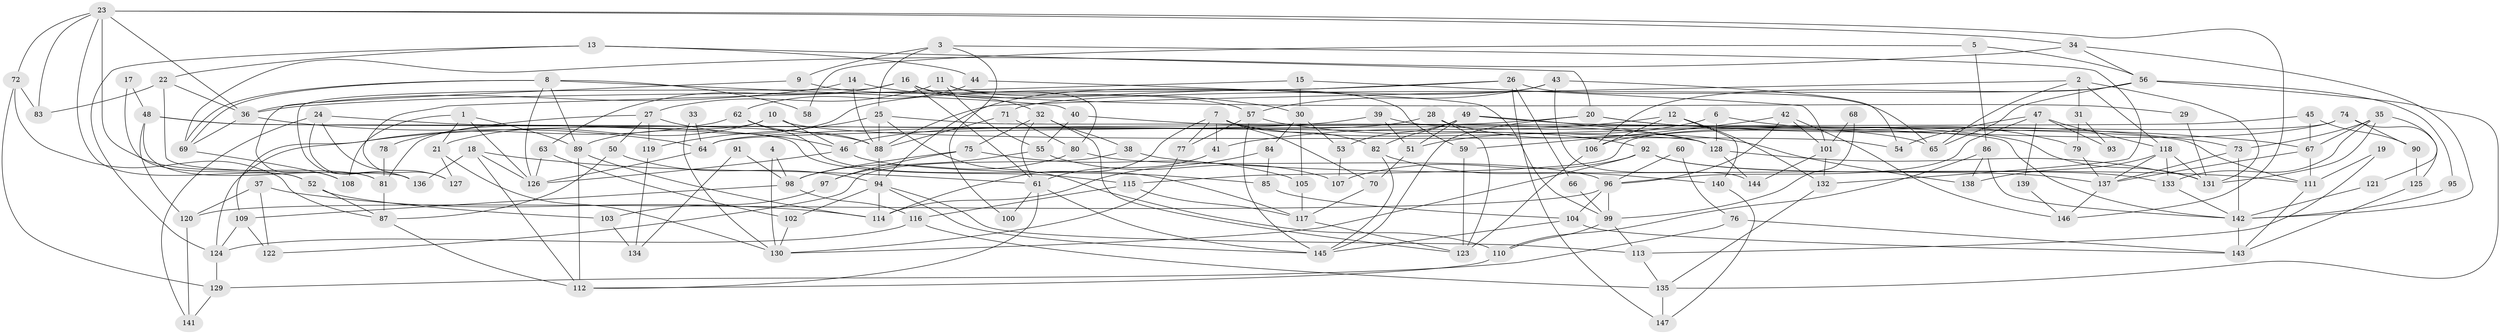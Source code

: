 // coarse degree distribution, {4: 0.1414141414141414, 6: 0.16161616161616163, 5: 0.1717171717171717, 9: 0.050505050505050504, 7: 0.09090909090909091, 3: 0.20202020202020202, 8: 0.050505050505050504, 11: 0.010101010101010102, 10: 0.010101010101010102, 2: 0.1111111111111111}
// Generated by graph-tools (version 1.1) at 2025/52/02/27/25 19:52:09]
// undirected, 147 vertices, 294 edges
graph export_dot {
graph [start="1"]
  node [color=gray90,style=filled];
  1;
  2;
  3;
  4;
  5;
  6;
  7;
  8;
  9;
  10;
  11;
  12;
  13;
  14;
  15;
  16;
  17;
  18;
  19;
  20;
  21;
  22;
  23;
  24;
  25;
  26;
  27;
  28;
  29;
  30;
  31;
  32;
  33;
  34;
  35;
  36;
  37;
  38;
  39;
  40;
  41;
  42;
  43;
  44;
  45;
  46;
  47;
  48;
  49;
  50;
  51;
  52;
  53;
  54;
  55;
  56;
  57;
  58;
  59;
  60;
  61;
  62;
  63;
  64;
  65;
  66;
  67;
  68;
  69;
  70;
  71;
  72;
  73;
  74;
  75;
  76;
  77;
  78;
  79;
  80;
  81;
  82;
  83;
  84;
  85;
  86;
  87;
  88;
  89;
  90;
  91;
  92;
  93;
  94;
  95;
  96;
  97;
  98;
  99;
  100;
  101;
  102;
  103;
  104;
  105;
  106;
  107;
  108;
  109;
  110;
  111;
  112;
  113;
  114;
  115;
  116;
  117;
  118;
  119;
  120;
  121;
  122;
  123;
  124;
  125;
  126;
  127;
  128;
  129;
  130;
  131;
  132;
  133;
  134;
  135;
  136;
  137;
  138;
  139;
  140;
  141;
  142;
  143;
  144;
  145;
  146;
  147;
  1 -- 89;
  1 -- 108;
  1 -- 21;
  1 -- 126;
  2 -- 65;
  2 -- 88;
  2 -- 31;
  2 -- 118;
  2 -- 131;
  3 -- 25;
  3 -- 132;
  3 -- 9;
  3 -- 100;
  4 -- 98;
  4 -- 130;
  5 -- 86;
  5 -- 56;
  5 -- 58;
  6 -- 128;
  6 -- 51;
  6 -- 79;
  7 -- 77;
  7 -- 114;
  7 -- 41;
  7 -- 65;
  7 -- 70;
  7 -- 82;
  8 -- 69;
  8 -- 69;
  8 -- 126;
  8 -- 40;
  8 -- 58;
  8 -- 89;
  9 -- 57;
  9 -- 108;
  10 -- 54;
  10 -- 46;
  10 -- 21;
  10 -- 81;
  11 -- 80;
  11 -- 59;
  11 -- 27;
  11 -- 55;
  12 -- 41;
  12 -- 140;
  12 -- 106;
  12 -- 132;
  13 -- 44;
  13 -- 22;
  13 -- 20;
  13 -- 124;
  14 -- 36;
  14 -- 88;
  14 -- 30;
  15 -- 30;
  15 -- 127;
  15 -- 101;
  16 -- 136;
  16 -- 61;
  16 -- 29;
  16 -- 32;
  16 -- 63;
  17 -- 52;
  17 -- 48;
  18 -- 126;
  18 -- 61;
  18 -- 112;
  18 -- 136;
  19 -- 113;
  19 -- 111;
  20 -- 145;
  20 -- 64;
  20 -- 67;
  20 -- 73;
  21 -- 127;
  21 -- 130;
  22 -- 83;
  22 -- 36;
  22 -- 136;
  23 -- 36;
  23 -- 34;
  23 -- 52;
  23 -- 72;
  23 -- 81;
  23 -- 83;
  23 -- 146;
  24 -- 136;
  24 -- 88;
  24 -- 127;
  24 -- 141;
  25 -- 142;
  25 -- 110;
  25 -- 88;
  25 -- 119;
  26 -- 89;
  26 -- 36;
  26 -- 65;
  26 -- 66;
  26 -- 147;
  27 -- 46;
  27 -- 50;
  27 -- 78;
  27 -- 119;
  28 -- 138;
  28 -- 123;
  28 -- 46;
  29 -- 131;
  30 -- 84;
  30 -- 53;
  30 -- 105;
  31 -- 79;
  31 -- 93;
  32 -- 75;
  32 -- 38;
  32 -- 61;
  32 -- 123;
  33 -- 130;
  33 -- 64;
  34 -- 56;
  34 -- 142;
  34 -- 69;
  35 -- 131;
  35 -- 73;
  35 -- 67;
  35 -- 121;
  35 -- 133;
  36 -- 64;
  36 -- 69;
  37 -- 114;
  37 -- 120;
  37 -- 122;
  38 -- 111;
  38 -- 122;
  39 -- 131;
  39 -- 51;
  39 -- 124;
  40 -- 128;
  40 -- 55;
  41 -- 61;
  42 -- 146;
  42 -- 101;
  42 -- 59;
  42 -- 96;
  43 -- 57;
  43 -- 94;
  43 -- 54;
  43 -- 144;
  44 -- 99;
  44 -- 62;
  45 -- 67;
  45 -- 64;
  45 -- 90;
  46 -- 126;
  46 -- 85;
  47 -- 118;
  47 -- 96;
  47 -- 54;
  47 -- 93;
  47 -- 139;
  48 -- 81;
  48 -- 115;
  48 -- 120;
  48 -- 128;
  49 -- 128;
  49 -- 53;
  49 -- 51;
  49 -- 82;
  49 -- 111;
  50 -- 87;
  50 -- 94;
  51 -- 70;
  52 -- 87;
  52 -- 103;
  53 -- 107;
  55 -- 97;
  55 -- 107;
  56 -- 65;
  56 -- 135;
  56 -- 71;
  56 -- 95;
  56 -- 106;
  57 -- 92;
  57 -- 145;
  57 -- 77;
  59 -- 123;
  60 -- 96;
  60 -- 76;
  61 -- 145;
  61 -- 100;
  61 -- 112;
  62 -- 117;
  62 -- 109;
  62 -- 88;
  63 -- 102;
  63 -- 126;
  64 -- 126;
  66 -- 99;
  67 -- 111;
  67 -- 137;
  68 -- 101;
  68 -- 99;
  69 -- 108;
  70 -- 117;
  71 -- 88;
  71 -- 80;
  72 -- 87;
  72 -- 83;
  72 -- 129;
  73 -- 142;
  73 -- 137;
  74 -- 106;
  74 -- 125;
  74 -- 90;
  74 -- 115;
  75 -- 105;
  75 -- 98;
  75 -- 97;
  76 -- 129;
  76 -- 143;
  77 -- 130;
  78 -- 81;
  79 -- 137;
  80 -- 96;
  80 -- 98;
  81 -- 87;
  82 -- 140;
  82 -- 145;
  84 -- 114;
  84 -- 85;
  85 -- 104;
  86 -- 110;
  86 -- 142;
  86 -- 138;
  87 -- 112;
  88 -- 94;
  89 -- 112;
  89 -- 114;
  90 -- 125;
  91 -- 134;
  91 -- 98;
  92 -- 133;
  92 -- 137;
  92 -- 107;
  92 -- 130;
  94 -- 102;
  94 -- 113;
  94 -- 114;
  94 -- 145;
  95 -- 142;
  96 -- 120;
  96 -- 99;
  96 -- 104;
  97 -- 103;
  98 -- 109;
  98 -- 116;
  99 -- 113;
  99 -- 110;
  101 -- 144;
  101 -- 132;
  102 -- 130;
  103 -- 134;
  104 -- 145;
  104 -- 143;
  105 -- 117;
  106 -- 123;
  109 -- 122;
  109 -- 124;
  110 -- 112;
  111 -- 143;
  113 -- 135;
  115 -- 116;
  115 -- 117;
  116 -- 124;
  116 -- 135;
  117 -- 123;
  118 -- 137;
  118 -- 131;
  118 -- 133;
  118 -- 138;
  119 -- 134;
  120 -- 141;
  121 -- 142;
  124 -- 129;
  125 -- 143;
  128 -- 131;
  128 -- 144;
  129 -- 141;
  132 -- 135;
  133 -- 142;
  135 -- 147;
  137 -- 146;
  139 -- 146;
  140 -- 147;
  142 -- 143;
}
